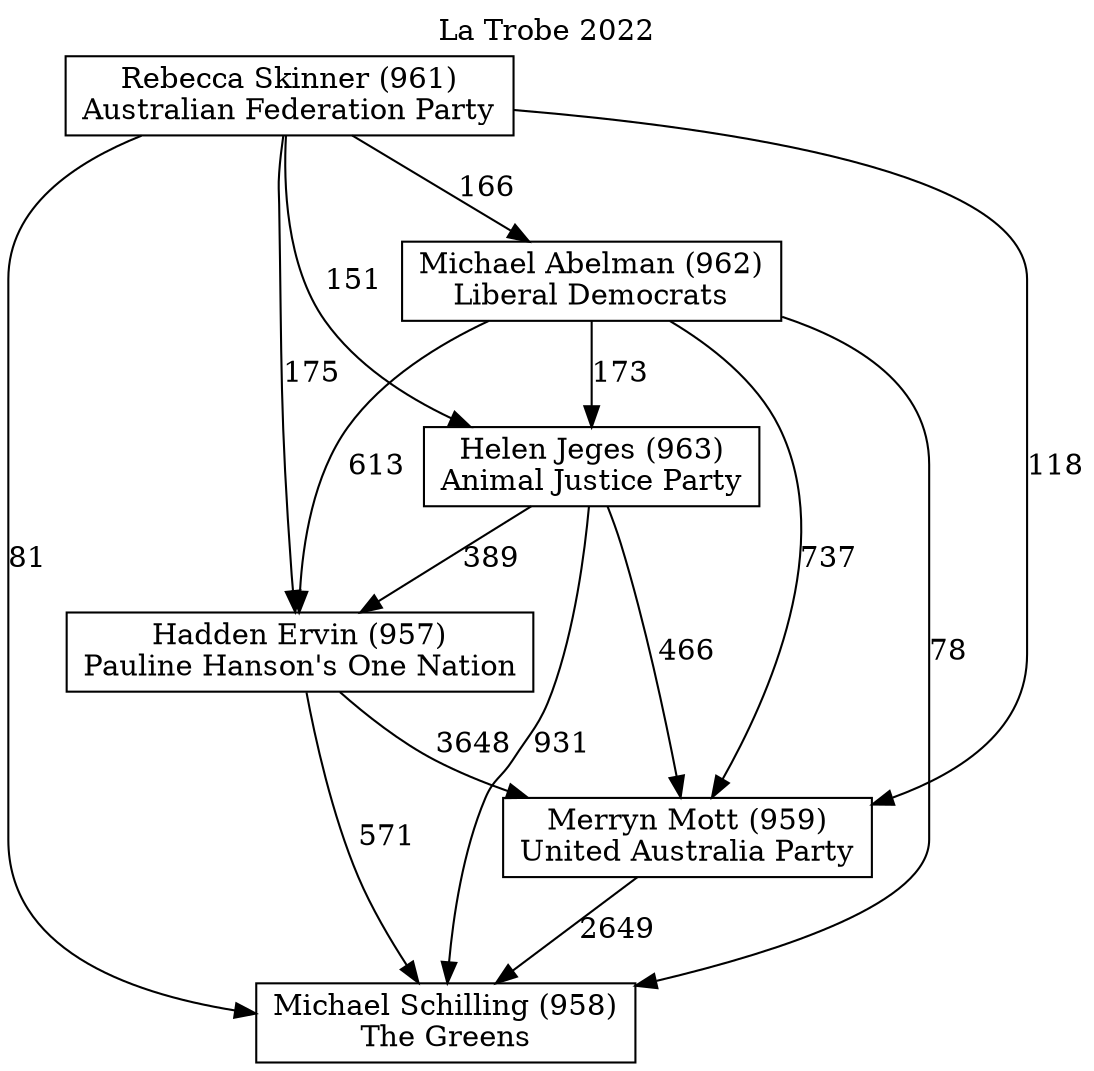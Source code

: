 // House preference flow
digraph "Michael Schilling (958)_La Trobe_2022" {
	graph [label="La Trobe 2022" labelloc=t mclimit=10]
	node [shape=box]
	"Michael Schilling (958)" [label="Michael Schilling (958)
The Greens"]
	"Merryn Mott (959)" [label="Merryn Mott (959)
United Australia Party"]
	"Hadden Ervin (957)" [label="Hadden Ervin (957)
Pauline Hanson's One Nation"]
	"Helen Jeges (963)" [label="Helen Jeges (963)
Animal Justice Party"]
	"Michael Abelman (962)" [label="Michael Abelman (962)
Liberal Democrats"]
	"Rebecca Skinner (961)" [label="Rebecca Skinner (961)
Australian Federation Party"]
	"Hadden Ervin (957)" -> "Merryn Mott (959)" [label=3648]
	"Michael Abelman (962)" -> "Hadden Ervin (957)" [label=613]
	"Rebecca Skinner (961)" -> "Michael Schilling (958)" [label=81]
	"Helen Jeges (963)" -> "Merryn Mott (959)" [label=466]
	"Michael Abelman (962)" -> "Merryn Mott (959)" [label=737]
	"Michael Abelman (962)" -> "Michael Schilling (958)" [label=78]
	"Rebecca Skinner (961)" -> "Michael Abelman (962)" [label=166]
	"Michael Abelman (962)" -> "Helen Jeges (963)" [label=173]
	"Rebecca Skinner (961)" -> "Hadden Ervin (957)" [label=175]
	"Merryn Mott (959)" -> "Michael Schilling (958)" [label=2649]
	"Helen Jeges (963)" -> "Hadden Ervin (957)" [label=389]
	"Rebecca Skinner (961)" -> "Helen Jeges (963)" [label=151]
	"Helen Jeges (963)" -> "Michael Schilling (958)" [label=931]
	"Rebecca Skinner (961)" -> "Merryn Mott (959)" [label=118]
	"Hadden Ervin (957)" -> "Michael Schilling (958)" [label=571]
}
